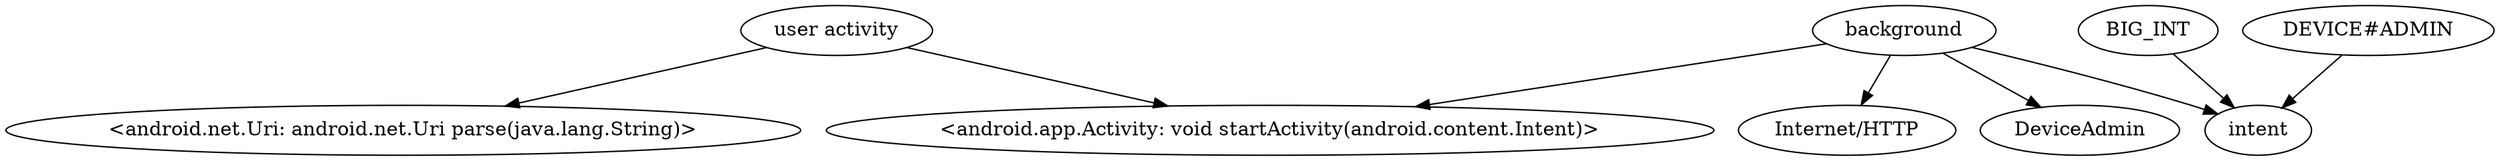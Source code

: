 strict digraph  {
	graph ["graph"="{}"];
	"<android.net.Uri: android.net.Uri parse(java.lang.String)>"	 [domain=library,
		type=SENSITIVE_METHOD];
	"<android.app.Activity: void startActivity(android.content.Intent)>"	 [domain=library,
		type=SENSITIVE_METHOD];
	"Internet/HTTP"	 [domain=library,
		type=merged];
	DeviceAdmin	 [domain=library,
		type=merged];
	BIG_INT	 [domain=library,
		type=CONST_INT];
	intent	 [domain=library,
		type=merged];
	BIG_INT -> intent	 [deps=DATAFLOW,
		type=DEP];
	"DEVICE#ADMIN"	 [domain=library,
		type=CONST_STRING];
	"DEVICE#ADMIN" -> intent	 [deps=DATAFLOW,
		type=DEP];
	"user activity"	 [domain=library,
		type=entrypoint];
	"user activity" -> "<android.app.Activity: void startActivity(android.content.Intent)>"	 [deps="FROM_SENSITIVE_PARENT_TO_SENSITIVE_API-CALL",
		type=DEP];
	"user activity" -> "<android.net.Uri: android.net.Uri parse(java.lang.String)>"	 [deps="FROM_SENSITIVE_PARENT_TO_SENSITIVE_API-CALL",
		type=DEP];
	background	 [domain=library,
		type=entrypoint];
	background -> "<android.app.Activity: void startActivity(android.content.Intent)>"	 [deps="FROM_SENSITIVE_PARENT_TO_SENSITIVE_API-CALL",
		type=DEP];
	background -> DeviceAdmin	 [deps="FROM_SENSITIVE_PARENT_TO_SENSITIVE_API-CALL",
		type=DEP];
	background -> intent	 [deps="FROM_SENSITIVE_PARENT_TO_SENSITIVE_API-CALL",
		type=DEP];
	background -> "Internet/HTTP"	 [deps="FROM_SENSITIVE_PARENT_TO_SENSITIVE_API-CALL",
		type=DEP];
}
